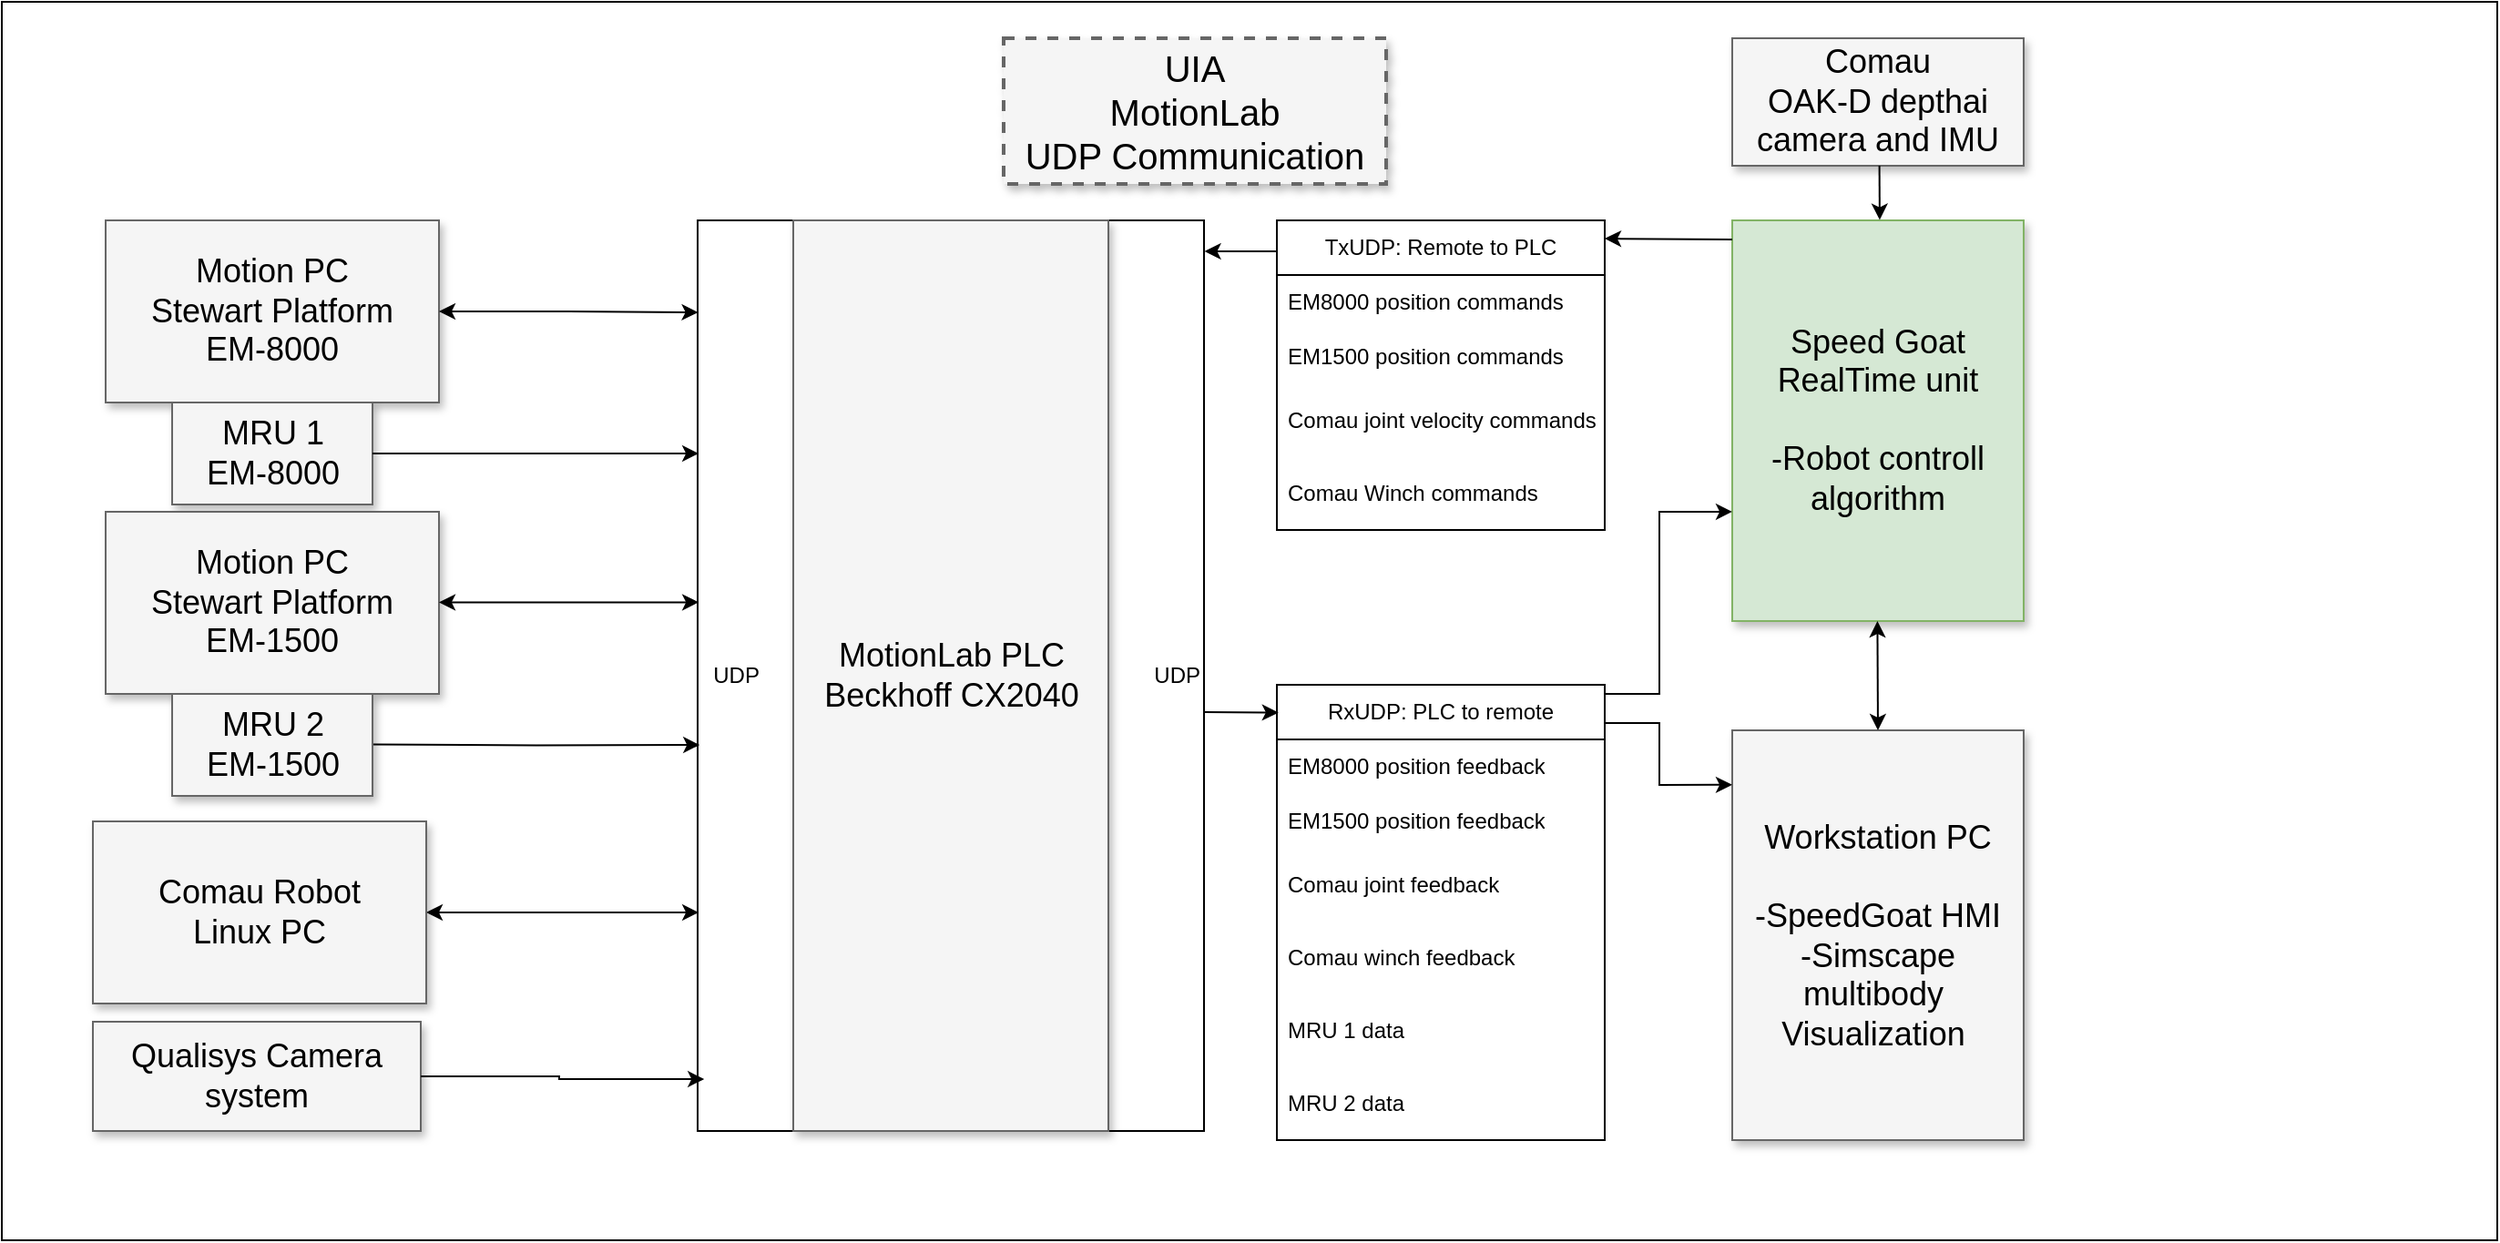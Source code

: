 <mxfile version="26.0.16">
  <diagram name="Page-1" id="90a13364-a465-7bf4-72fc-28e22215d7a0">
    <mxGraphModel dx="1500" dy="887" grid="1" gridSize="10" guides="1" tooltips="1" connect="1" arrows="1" fold="1" page="1" pageScale="1.5" pageWidth="1169" pageHeight="826" background="none" math="0" shadow="0">
      <root>
        <mxCell id="0" style=";html=1;" />
        <mxCell id="1" style=";html=1;" parent="0" />
        <mxCell id="pHWl1HnU7B_p60uPH-6Q-54" value="" style="rounded=0;whiteSpace=wrap;html=1;" parent="1" vertex="1">
          <mxGeometry x="360" y="340" width="1370" height="680" as="geometry" />
        </mxCell>
        <mxCell id="3a17f1ce550125da-1" value="UIA&lt;div&gt;MotionLab&lt;/div&gt;&lt;div&gt;UDP Communication&lt;/div&gt;" style="whiteSpace=wrap;html=1;shadow=1;fontSize=20;fillColor=#f5f5f5;strokeColor=#666666;strokeWidth=2;dashed=1;" parent="1" vertex="1">
          <mxGeometry x="910" y="360" width="210" height="80" as="geometry" />
        </mxCell>
        <mxCell id="3a17f1ce550125da-13" style="edgeStyle=elbowEdgeStyle;rounded=0;html=1;startArrow=classic;startFill=1;jettySize=auto;orthogonalLoop=1;fontSize=18;elbow=vertical;exitX=0.002;exitY=0.76;exitDx=0;exitDy=0;exitPerimeter=0;" parent="1" source="pHWl1HnU7B_p60uPH-6Q-6" target="3a17f1ce550125da-4" edge="1">
          <mxGeometry relative="1" as="geometry">
            <mxPoint x="740" y="840" as="sourcePoint" />
            <Array as="points">
              <mxPoint x="670" y="840" />
            </Array>
          </mxGeometry>
        </mxCell>
        <mxCell id="3a17f1ce550125da-4" value="Comau Robot&lt;div&gt;Linux PC&lt;/div&gt;" style="whiteSpace=wrap;html=1;shadow=1;fontSize=18;fillColor=#f5f5f5;strokeColor=#666666;" parent="1" vertex="1">
          <mxGeometry x="410" y="790" width="183" height="100" as="geometry" />
        </mxCell>
        <mxCell id="3a17f1ce550125da-8" value="Motion PC&lt;div&gt;Stewart Platform&lt;/div&gt;&lt;div&gt;EM-8000&lt;/div&gt;" style="whiteSpace=wrap;html=1;shadow=1;fontSize=18;fillColor=#f5f5f5;strokeColor=#666666;" parent="1" vertex="1">
          <mxGeometry x="417" y="460" width="183" height="100" as="geometry" />
        </mxCell>
        <mxCell id="pHWl1HnU7B_p60uPH-6Q-6" value="UDP&amp;nbsp; &amp;nbsp; &amp;nbsp; &amp;nbsp; &amp;nbsp; &amp;nbsp; &amp;nbsp; &amp;nbsp; &amp;nbsp; &amp;nbsp; &amp;nbsp; &amp;nbsp; &amp;nbsp; &amp;nbsp; &amp;nbsp; &amp;nbsp; &amp;nbsp; &amp;nbsp; &amp;nbsp; &amp;nbsp; &amp;nbsp; &amp;nbsp; &amp;nbsp; &amp;nbsp; &amp;nbsp; &amp;nbsp; &amp;nbsp; &amp;nbsp; &amp;nbsp; &amp;nbsp; &amp;nbsp; &amp;nbsp; &amp;nbsp;UDP" style="whiteSpace=wrap;html=1;align=right;" parent="1" vertex="1">
          <mxGeometry x="742" y="460" width="278" height="500" as="geometry" />
        </mxCell>
        <mxCell id="pHWl1HnU7B_p60uPH-6Q-8" value="MRU 1&lt;br&gt;&lt;div&gt;EM-8000&lt;/div&gt;" style="whiteSpace=wrap;html=1;shadow=1;fontSize=18;fillColor=#f5f5f5;strokeColor=#666666;" parent="1" vertex="1">
          <mxGeometry x="453.5" y="560" width="110" height="56" as="geometry" />
        </mxCell>
        <mxCell id="pHWl1HnU7B_p60uPH-6Q-10" style="edgeStyle=orthogonalEdgeStyle;rounded=0;orthogonalLoop=1;jettySize=auto;html=1;exitX=1;exitY=0.5;exitDx=0;exitDy=0;entryX=0.002;entryY=0.256;entryDx=0;entryDy=0;entryPerimeter=0;" parent="1" source="pHWl1HnU7B_p60uPH-6Q-8" target="pHWl1HnU7B_p60uPH-6Q-6" edge="1">
          <mxGeometry relative="1" as="geometry">
            <mxPoint x="740" y="588.0" as="targetPoint" />
          </mxGeometry>
        </mxCell>
        <mxCell id="pHWl1HnU7B_p60uPH-6Q-14" value="Motion PC&lt;div&gt;Stewart Platform&lt;/div&gt;&lt;div&gt;EM-1500&lt;/div&gt;" style="whiteSpace=wrap;html=1;shadow=1;fontSize=18;fillColor=#f5f5f5;strokeColor=#666666;" parent="1" vertex="1">
          <mxGeometry x="417" y="620" width="183" height="100" as="geometry" />
        </mxCell>
        <mxCell id="pHWl1HnU7B_p60uPH-6Q-15" value="MRU 2&lt;br&gt;&lt;div&gt;EM-1500&lt;/div&gt;" style="whiteSpace=wrap;html=1;shadow=1;fontSize=18;fillColor=#f5f5f5;strokeColor=#666666;" parent="1" vertex="1">
          <mxGeometry x="453.5" y="720" width="110" height="56" as="geometry" />
        </mxCell>
        <mxCell id="pHWl1HnU7B_p60uPH-6Q-16" style="edgeStyle=orthogonalEdgeStyle;rounded=0;orthogonalLoop=1;jettySize=auto;html=1;exitX=1;exitY=0.5;exitDx=0;exitDy=0;entryX=0.004;entryY=0.576;entryDx=0;entryDy=0;entryPerimeter=0;" parent="1" target="pHWl1HnU7B_p60uPH-6Q-6" edge="1">
          <mxGeometry relative="1" as="geometry">
            <mxPoint x="564" y="747.71" as="sourcePoint" />
            <mxPoint x="740" y="747.71" as="targetPoint" />
          </mxGeometry>
        </mxCell>
        <mxCell id="pHWl1HnU7B_p60uPH-6Q-17" style="edgeStyle=elbowEdgeStyle;rounded=0;html=1;startArrow=classic;startFill=1;jettySize=auto;orthogonalLoop=1;fontSize=18;elbow=vertical;entryX=0.002;entryY=0.42;entryDx=0;entryDy=0;entryPerimeter=0;" parent="1" target="pHWl1HnU7B_p60uPH-6Q-6" edge="1">
          <mxGeometry relative="1" as="geometry">
            <Array as="points">
              <mxPoint x="730" y="669.71" />
              <mxPoint x="720" y="689.71" />
              <mxPoint x="710" y="686.71" />
              <mxPoint x="757" y="673.71" />
            </Array>
            <mxPoint x="600" y="669.71" as="sourcePoint" />
            <mxPoint x="740" y="669.71" as="targetPoint" />
          </mxGeometry>
        </mxCell>
        <mxCell id="pHWl1HnU7B_p60uPH-6Q-18" value="TxUDP: Remote to PLC" style="swimlane;fontStyle=0;childLayout=stackLayout;horizontal=1;startSize=30;horizontalStack=0;resizeParent=1;resizeParentMax=0;resizeLast=0;collapsible=1;marginBottom=0;whiteSpace=wrap;html=1;" parent="1" vertex="1">
          <mxGeometry x="1060" y="460" width="180" height="170" as="geometry" />
        </mxCell>
        <mxCell id="pHWl1HnU7B_p60uPH-6Q-19" value="EM8000 position commands" style="text;strokeColor=none;fillColor=none;align=left;verticalAlign=middle;spacingLeft=4;spacingRight=4;overflow=hidden;points=[[0,0.5],[1,0.5]];portConstraint=eastwest;rotatable=0;whiteSpace=wrap;html=1;" parent="pHWl1HnU7B_p60uPH-6Q-18" vertex="1">
          <mxGeometry y="30" width="180" height="30" as="geometry" />
        </mxCell>
        <mxCell id="pHWl1HnU7B_p60uPH-6Q-20" value="EM1500 position commands" style="text;strokeColor=none;fillColor=none;align=left;verticalAlign=middle;spacingLeft=4;spacingRight=4;overflow=hidden;points=[[0,0.5],[1,0.5]];portConstraint=eastwest;rotatable=0;whiteSpace=wrap;html=1;" parent="pHWl1HnU7B_p60uPH-6Q-18" vertex="1">
          <mxGeometry y="60" width="180" height="30" as="geometry" />
        </mxCell>
        <mxCell id="pHWl1HnU7B_p60uPH-6Q-21" value="Comau joint velocity commands" style="text;strokeColor=none;fillColor=none;align=left;verticalAlign=middle;spacingLeft=4;spacingRight=4;overflow=hidden;points=[[0,0.5],[1,0.5]];portConstraint=eastwest;rotatable=0;whiteSpace=wrap;html=1;" parent="pHWl1HnU7B_p60uPH-6Q-18" vertex="1">
          <mxGeometry y="90" width="180" height="40" as="geometry" />
        </mxCell>
        <mxCell id="pHWl1HnU7B_p60uPH-6Q-33" value="Comau Winch commands" style="text;strokeColor=none;fillColor=none;align=left;verticalAlign=middle;spacingLeft=4;spacingRight=4;overflow=hidden;points=[[0,0.5],[1,0.5]];portConstraint=eastwest;rotatable=0;whiteSpace=wrap;html=1;" parent="pHWl1HnU7B_p60uPH-6Q-18" vertex="1">
          <mxGeometry y="130" width="180" height="40" as="geometry" />
        </mxCell>
        <mxCell id="pHWl1HnU7B_p60uPH-6Q-22" value="RxUDP: PLC to remote" style="swimlane;fontStyle=0;childLayout=stackLayout;horizontal=1;startSize=30;horizontalStack=0;resizeParent=1;resizeParentMax=0;resizeLast=0;collapsible=1;marginBottom=0;whiteSpace=wrap;html=1;" parent="1" vertex="1">
          <mxGeometry x="1060" y="715" width="180" height="250" as="geometry">
            <mxRectangle x="1120" y="840" width="160" height="30" as="alternateBounds" />
          </mxGeometry>
        </mxCell>
        <mxCell id="pHWl1HnU7B_p60uPH-6Q-23" value="EM8000 position feedback" style="text;strokeColor=none;fillColor=none;align=left;verticalAlign=middle;spacingLeft=4;spacingRight=4;overflow=hidden;points=[[0,0.5],[1,0.5]];portConstraint=eastwest;rotatable=0;whiteSpace=wrap;html=1;" parent="pHWl1HnU7B_p60uPH-6Q-22" vertex="1">
          <mxGeometry y="30" width="180" height="30" as="geometry" />
        </mxCell>
        <mxCell id="pHWl1HnU7B_p60uPH-6Q-24" value="EM1500 position feedback" style="text;strokeColor=none;fillColor=none;align=left;verticalAlign=middle;spacingLeft=4;spacingRight=4;overflow=hidden;points=[[0,0.5],[1,0.5]];portConstraint=eastwest;rotatable=0;whiteSpace=wrap;html=1;" parent="pHWl1HnU7B_p60uPH-6Q-22" vertex="1">
          <mxGeometry y="60" width="180" height="30" as="geometry" />
        </mxCell>
        <mxCell id="pHWl1HnU7B_p60uPH-6Q-25" value="Comau joint feedback" style="text;strokeColor=none;fillColor=none;align=left;verticalAlign=middle;spacingLeft=4;spacingRight=4;overflow=hidden;points=[[0,0.5],[1,0.5]];portConstraint=eastwest;rotatable=0;whiteSpace=wrap;html=1;" parent="pHWl1HnU7B_p60uPH-6Q-22" vertex="1">
          <mxGeometry y="90" width="180" height="40" as="geometry" />
        </mxCell>
        <mxCell id="pHWl1HnU7B_p60uPH-6Q-32" value="Comau winch feedback" style="text;strokeColor=none;fillColor=none;align=left;verticalAlign=middle;spacingLeft=4;spacingRight=4;overflow=hidden;points=[[0,0.5],[1,0.5]];portConstraint=eastwest;rotatable=0;whiteSpace=wrap;html=1;" parent="pHWl1HnU7B_p60uPH-6Q-22" vertex="1">
          <mxGeometry y="130" width="180" height="40" as="geometry" />
        </mxCell>
        <mxCell id="pHWl1HnU7B_p60uPH-6Q-36" value="MRU 1 data" style="text;strokeColor=none;fillColor=none;align=left;verticalAlign=middle;spacingLeft=4;spacingRight=4;overflow=hidden;points=[[0,0.5],[1,0.5]];portConstraint=eastwest;rotatable=0;whiteSpace=wrap;html=1;" parent="pHWl1HnU7B_p60uPH-6Q-22" vertex="1">
          <mxGeometry y="170" width="180" height="40" as="geometry" />
        </mxCell>
        <mxCell id="pHWl1HnU7B_p60uPH-6Q-35" value="MRU 2 data" style="text;strokeColor=none;fillColor=none;align=left;verticalAlign=middle;spacingLeft=4;spacingRight=4;overflow=hidden;points=[[0,0.5],[1,0.5]];portConstraint=eastwest;rotatable=0;whiteSpace=wrap;html=1;" parent="pHWl1HnU7B_p60uPH-6Q-22" vertex="1">
          <mxGeometry y="210" width="180" height="40" as="geometry" />
        </mxCell>
        <mxCell id="3a17f1ce550125da-2" value="MotionLab PLC&lt;div&gt;Beckhoff CX2040&lt;/div&gt;" style="whiteSpace=wrap;html=1;shadow=1;fontSize=18;fillColor=#f5f5f5;strokeColor=#666666;" parent="1" vertex="1">
          <mxGeometry x="794.5" y="460" width="173" height="500" as="geometry" />
        </mxCell>
        <mxCell id="pHWl1HnU7B_p60uPH-6Q-41" style="edgeStyle=orthogonalEdgeStyle;rounded=0;orthogonalLoop=1;jettySize=auto;html=1;exitX=1;exitY=0.5;exitDx=0;exitDy=0;entryX=0.001;entryY=0.101;entryDx=0;entryDy=0;entryPerimeter=0;startArrow=classic;startFill=1;" parent="1" source="3a17f1ce550125da-8" target="pHWl1HnU7B_p60uPH-6Q-6" edge="1">
          <mxGeometry relative="1" as="geometry">
            <mxPoint x="730" y="510" as="targetPoint" />
          </mxGeometry>
        </mxCell>
        <mxCell id="pHWl1HnU7B_p60uPH-6Q-42" value="" style="endArrow=classic;startArrow=none;html=1;rounded=0;entryX=0.005;entryY=0.061;entryDx=0;entryDy=0;entryPerimeter=0;exitX=1;exitY=0.54;exitDx=0;exitDy=0;exitPerimeter=0;startFill=0;" parent="1" source="pHWl1HnU7B_p60uPH-6Q-6" target="pHWl1HnU7B_p60uPH-6Q-22" edge="1">
          <mxGeometry width="50" height="50" relative="1" as="geometry">
            <mxPoint x="1050" y="760" as="sourcePoint" />
            <mxPoint x="1100" y="710" as="targetPoint" />
          </mxGeometry>
        </mxCell>
        <mxCell id="pHWl1HnU7B_p60uPH-6Q-43" value="Qualisys Camera system" style="whiteSpace=wrap;html=1;shadow=1;fontSize=18;fillColor=#f5f5f5;strokeColor=#666666;" parent="1" vertex="1">
          <mxGeometry x="410" y="900" width="180" height="60" as="geometry" />
        </mxCell>
        <mxCell id="pHWl1HnU7B_p60uPH-6Q-45" value="" style="endArrow=classic;startArrow=none;html=1;rounded=0;entryX=1.001;entryY=0.034;entryDx=0;entryDy=0;entryPerimeter=0;startFill=0;exitX=-0.003;exitY=0.1;exitDx=0;exitDy=0;exitPerimeter=0;" parent="1" source="pHWl1HnU7B_p60uPH-6Q-18" target="pHWl1HnU7B_p60uPH-6Q-6" edge="1">
          <mxGeometry width="50" height="50" relative="1" as="geometry">
            <mxPoint x="1099" y="480" as="sourcePoint" />
            <mxPoint x="1111" y="740" as="targetPoint" />
            <Array as="points" />
          </mxGeometry>
        </mxCell>
        <mxCell id="pHWl1HnU7B_p60uPH-6Q-46" value="Speed Goat&lt;div&gt;RealTime unit&lt;/div&gt;&lt;div&gt;&lt;br&gt;&lt;/div&gt;&lt;div&gt;-Robot controll&lt;/div&gt;&lt;div&gt;&lt;span&gt;algorithm&lt;/span&gt;&lt;/div&gt;" style="whiteSpace=wrap;html=1;shadow=1;fontSize=18;fillColor=#d5e8d4;strokeColor=#82b366;align=center;" parent="1" vertex="1">
          <mxGeometry x="1310" y="460" width="160" height="220" as="geometry" />
        </mxCell>
        <mxCell id="pHWl1HnU7B_p60uPH-6Q-47" value="Workstation PC&lt;div&gt;&lt;br&gt;&lt;div&gt;-SpeedGoat HMI&lt;br&gt;&lt;div&gt;-Simscape multibody&amp;nbsp;&lt;/div&gt;&lt;div&gt;Visualization&amp;nbsp;&lt;/div&gt;&lt;/div&gt;&lt;/div&gt;" style="whiteSpace=wrap;html=1;shadow=1;fontSize=18;fillColor=#f5f5f5;strokeColor=#666666;" parent="1" vertex="1">
          <mxGeometry x="1310" y="740" width="160" height="225" as="geometry" />
        </mxCell>
        <mxCell id="pHWl1HnU7B_p60uPH-6Q-48" value="" style="endArrow=none;startArrow=classic;html=1;rounded=0;entryX=0;entryY=0.048;entryDx=0;entryDy=0;entryPerimeter=0;exitX=1;exitY=0.54;exitDx=0;exitDy=0;exitPerimeter=0;startFill=1;" parent="1" target="pHWl1HnU7B_p60uPH-6Q-46" edge="1">
          <mxGeometry width="50" height="50" relative="1" as="geometry">
            <mxPoint x="1240" y="470" as="sourcePoint" />
            <mxPoint x="1281" y="470" as="targetPoint" />
          </mxGeometry>
        </mxCell>
        <mxCell id="pHWl1HnU7B_p60uPH-6Q-49" value="" style="endArrow=classic;startArrow=classic;html=1;rounded=0;startFill=1;entryX=0.5;entryY=0;entryDx=0;entryDy=0;endFill=1;" parent="1" target="pHWl1HnU7B_p60uPH-6Q-47" edge="1">
          <mxGeometry width="50" height="50" relative="1" as="geometry">
            <mxPoint x="1389.71" y="680" as="sourcePoint" />
            <mxPoint x="1389.71" y="730" as="targetPoint" />
          </mxGeometry>
        </mxCell>
        <mxCell id="pHWl1HnU7B_p60uPH-6Q-50" value="" style="endArrow=classic;startArrow=none;html=1;rounded=0;entryX=0;entryY=0.727;entryDx=0;entryDy=0;entryPerimeter=0;exitX=1;exitY=0.54;exitDx=0;exitDy=0;exitPerimeter=0;startFill=0;" parent="1" target="pHWl1HnU7B_p60uPH-6Q-46" edge="1">
          <mxGeometry width="50" height="50" relative="1" as="geometry">
            <mxPoint x="1240" y="720" as="sourcePoint" />
            <mxPoint x="1281" y="720" as="targetPoint" />
            <Array as="points">
              <mxPoint x="1270" y="720" />
              <mxPoint x="1270" y="620" />
            </Array>
          </mxGeometry>
        </mxCell>
        <mxCell id="pHWl1HnU7B_p60uPH-6Q-52" value="" style="endArrow=classic;startArrow=none;html=1;rounded=0;entryX=0;entryY=0.133;entryDx=0;entryDy=0;entryPerimeter=0;exitX=1;exitY=0.084;exitDx=0;exitDy=0;exitPerimeter=0;startFill=0;" parent="1" source="pHWl1HnU7B_p60uPH-6Q-22" target="pHWl1HnU7B_p60uPH-6Q-47" edge="1">
          <mxGeometry width="50" height="50" relative="1" as="geometry">
            <mxPoint x="1250" y="730" as="sourcePoint" />
            <mxPoint x="1320" y="630" as="targetPoint" />
            <Array as="points">
              <mxPoint x="1270" y="736" />
              <mxPoint x="1270" y="760" />
              <mxPoint x="1270" y="770" />
            </Array>
          </mxGeometry>
        </mxCell>
        <mxCell id="pHWl1HnU7B_p60uPH-6Q-55" value="&lt;div&gt;Comau&lt;/div&gt;OAK-D depthai camera and IMU" style="whiteSpace=wrap;html=1;shadow=1;fontSize=18;fillColor=#f5f5f5;strokeColor=#666666;align=center;" parent="1" vertex="1">
          <mxGeometry x="1310" y="360" width="160" height="70" as="geometry" />
        </mxCell>
        <mxCell id="pHWl1HnU7B_p60uPH-6Q-56" value="" style="endArrow=classic;startArrow=none;html=1;rounded=0;startFill=0;entryX=0.506;entryY=-0.001;entryDx=0;entryDy=0;endFill=1;exitX=0.505;exitY=1;exitDx=0;exitDy=0;exitPerimeter=0;entryPerimeter=0;" parent="1" source="pHWl1HnU7B_p60uPH-6Q-55" target="pHWl1HnU7B_p60uPH-6Q-46" edge="1">
          <mxGeometry width="50" height="50" relative="1" as="geometry">
            <mxPoint x="1389.5" y="430" as="sourcePoint" />
            <mxPoint x="1389.79" y="490" as="targetPoint" />
          </mxGeometry>
        </mxCell>
        <mxCell id="hOY4clnWccf7H-fugTA1-1" style="edgeStyle=orthogonalEdgeStyle;rounded=0;orthogonalLoop=1;jettySize=auto;html=1;exitX=1;exitY=0.5;exitDx=0;exitDy=0;entryX=0.013;entryY=0.943;entryDx=0;entryDy=0;entryPerimeter=0;" edge="1" parent="1" source="pHWl1HnU7B_p60uPH-6Q-43" target="pHWl1HnU7B_p60uPH-6Q-6">
          <mxGeometry relative="1" as="geometry" />
        </mxCell>
      </root>
    </mxGraphModel>
  </diagram>
</mxfile>
